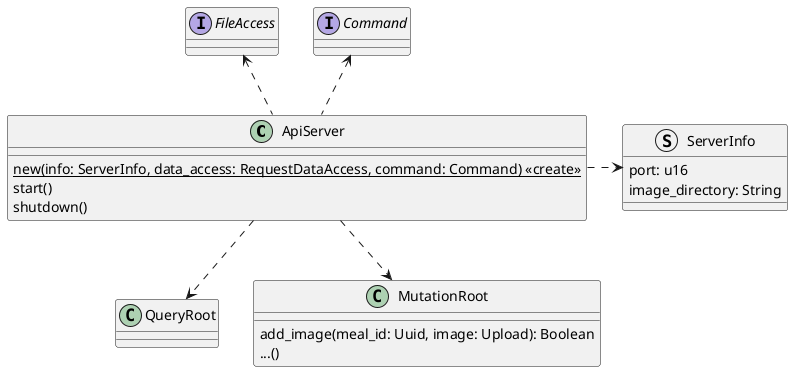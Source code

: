 @startuml

class ApiServer {
    {static} new(info: ServerInfo, data_access: RequestDataAccess, command: Command) <<create>>
    start()
    shutdown()
}

struct ServerInfo {
    port: u16
    image_directory: String
}

ApiServer .> ServerInfo

interface Command
interface FileAccess
ApiServer .u.> Command
ApiServer .u.> FileAccess


class QueryRoot{
}


class MutationRoot {
    add_image(meal_id: Uuid, image: Upload): Boolean
    ...()

}

ApiServer ..> QueryRoot
ApiServer ..> MutationRoot


@enduml
